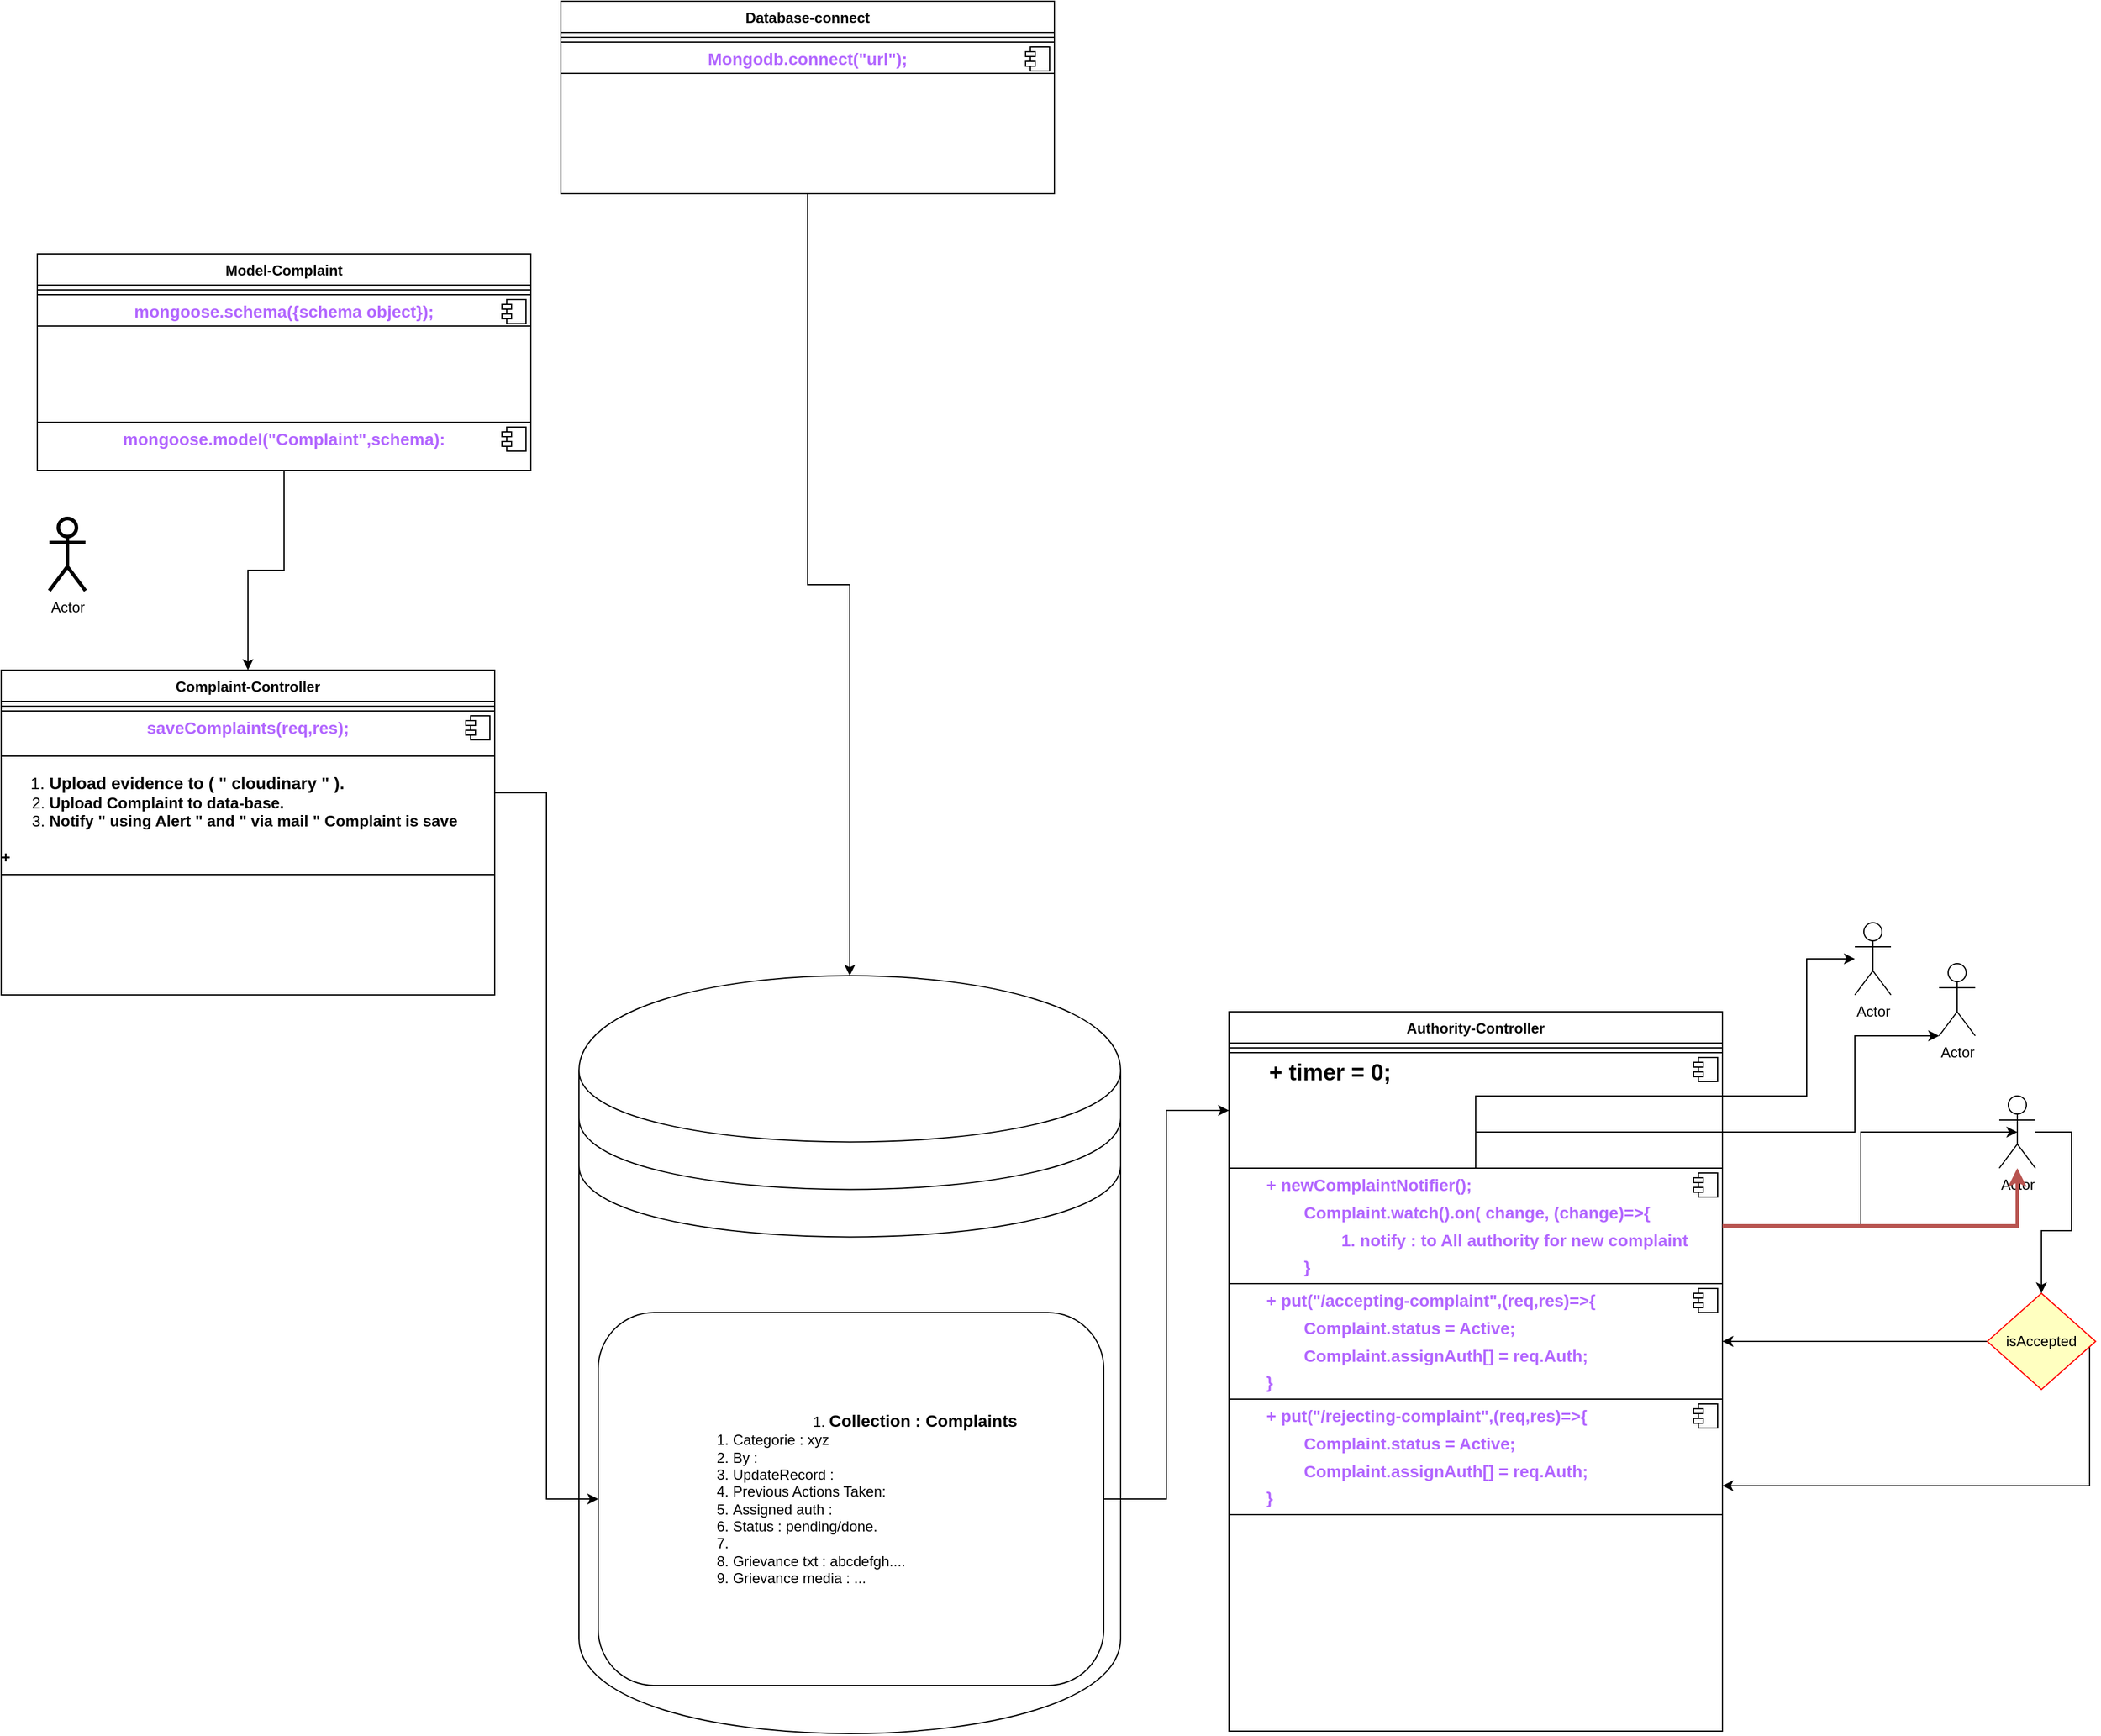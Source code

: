 <mxfile version="24.5.2" type="github">
  <diagram name="Page-1" id="e7e014a7-5840-1c2e-5031-d8a46d1fe8dd">
    <mxGraphModel dx="1000" dy="1448" grid="1" gridSize="10" guides="1" tooltips="1" connect="1" arrows="1" fold="1" page="1" pageScale="1" pageWidth="1169" pageHeight="826" background="none" math="0" shadow="0">
      <root>
        <mxCell id="0" />
        <mxCell id="1" parent="0" />
        <mxCell id="3_WuCKe3sOz0ISbzgZ4V-41" value="Actor" style="shape=umlActor;verticalLabelPosition=bottom;verticalAlign=top;html=1;outlineConnect=0;strokeWidth=3;" parent="1" vertex="1">
          <mxGeometry x="80" y="160" width="30" height="60" as="geometry" />
        </mxCell>
        <mxCell id="3_WuCKe3sOz0ISbzgZ4V-42" value="Complaint-Controller" style="swimlane;fontStyle=1;align=center;verticalAlign=top;childLayout=stackLayout;horizontal=1;startSize=26;horizontalStack=0;resizeParent=1;resizeParentMax=0;resizeLast=0;collapsible=1;marginBottom=0;whiteSpace=wrap;html=1;" parent="1" vertex="1">
          <mxGeometry x="40" y="286" width="410" height="270" as="geometry">
            <mxRectangle x="340" y="140" width="150" height="30" as="alternateBounds" />
          </mxGeometry>
        </mxCell>
        <mxCell id="3_WuCKe3sOz0ISbzgZ4V-44" value="" style="line;strokeWidth=1;fillColor=none;align=left;verticalAlign=middle;spacingTop=-1;spacingLeft=3;spacingRight=3;rotatable=0;labelPosition=right;points=[];portConstraint=eastwest;strokeColor=inherit;" parent="3_WuCKe3sOz0ISbzgZ4V-42" vertex="1">
          <mxGeometry y="26" width="410" height="8" as="geometry" />
        </mxCell>
        <mxCell id="3_WuCKe3sOz0ISbzgZ4V-53" value="&lt;p style=&quot;margin:0px;margin-top:6px;text-align:center;&quot;&gt;&lt;font style=&quot;text-align: left; font-size: 14px;&quot; color=&quot;#b266ff&quot;&gt;&lt;b&gt;saveComplaints(req,res);&lt;/b&gt;&lt;/font&gt;&lt;/p&gt;&lt;div&gt;&lt;ol style=&quot;font-size: 14px;&quot;&gt;&lt;/ol&gt;&lt;/div&gt;&lt;hr size=&quot;1&quot; style=&quot;border-style:solid;&quot;&gt;&lt;ol style=&quot;font-size: 14px;&quot;&gt;&lt;li&gt;&lt;span style=&quot;white-space: pre;&quot;&gt;&lt;b&gt;Upload evidence to ( &quot; cloudinary &quot; ).&lt;/b&gt;&lt;/span&gt;&lt;/li&gt;&lt;li style=&quot;font-size: 13px;&quot;&gt;&lt;span style=&quot;white-space: pre;&quot;&gt;&lt;b&gt;Upload Complaint to data-base.&lt;/b&gt;&lt;/span&gt;&lt;/li&gt;&lt;li style=&quot;font-size: 13px;&quot;&gt;&lt;span style=&quot;white-space: pre;&quot;&gt;&lt;b&gt;Notify &quot; using Alert &quot; and &quot; via mail &quot; Complaint is save&lt;/b&gt;&lt;/span&gt;&lt;/li&gt;&lt;/ol&gt;&lt;div&gt;&lt;span style=&quot;font-size: 13px; white-space: pre;&quot;&gt;&lt;b&gt;+ &lt;/b&gt;&lt;/span&gt;&lt;/div&gt;" style="align=left;overflow=fill;html=1;dropTarget=0;whiteSpace=wrap;" parent="3_WuCKe3sOz0ISbzgZ4V-42" vertex="1">
          <mxGeometry y="34" width="410" height="136" as="geometry" />
        </mxCell>
        <mxCell id="3_WuCKe3sOz0ISbzgZ4V-54" value="" style="shape=component;jettyWidth=8;jettyHeight=4;" parent="3_WuCKe3sOz0ISbzgZ4V-53" vertex="1">
          <mxGeometry x="1" width="20" height="20" relative="1" as="geometry">
            <mxPoint x="-24" y="4" as="offset" />
          </mxGeometry>
        </mxCell>
        <mxCell id="3_WuCKe3sOz0ISbzgZ4V-45" value="&lt;div style=&quot;&quot;&gt;&lt;div&gt;&lt;span style=&quot;font-size: 14px;&quot;&gt;&lt;br&gt;&lt;/span&gt;&lt;/div&gt;&lt;/div&gt;" style="text;strokeColor=none;fillColor=none;align=left;verticalAlign=top;spacingLeft=4;spacingRight=4;overflow=hidden;rotatable=0;points=[[0,0.5],[1,0.5]];portConstraint=eastwest;whiteSpace=wrap;html=1;" parent="3_WuCKe3sOz0ISbzgZ4V-42" vertex="1">
          <mxGeometry y="170" width="410" height="100" as="geometry" />
        </mxCell>
        <mxCell id="3_WuCKe3sOz0ISbzgZ4V-51" style="edgeStyle=orthogonalEdgeStyle;rounded=0;orthogonalLoop=1;jettySize=auto;html=1;exitX=1;exitY=0.5;exitDx=0;exitDy=0;" parent="3_WuCKe3sOz0ISbzgZ4V-42" source="3_WuCKe3sOz0ISbzgZ4V-45" target="3_WuCKe3sOz0ISbzgZ4V-45" edge="1">
          <mxGeometry relative="1" as="geometry" />
        </mxCell>
        <mxCell id="3_WuCKe3sOz0ISbzgZ4V-52" value="&lt;div style=&quot;padding-top: 10px;&quot;&gt;&lt;span style=&quot;background-color: initial;&quot;&gt;&lt;b&gt;&lt;font style=&quot;font-size: 14px;&quot;&gt;Grievance&lt;/font&gt;&lt;/b&gt;&lt;/span&gt;&lt;/div&gt;" style="shape=datastore;whiteSpace=wrap;html=1;align=center;" parent="1" vertex="1">
          <mxGeometry x="520" y="540" width="450" height="630" as="geometry" />
        </mxCell>
        <mxCell id="3_WuCKe3sOz0ISbzgZ4V-89" style="edgeStyle=orthogonalEdgeStyle;rounded=0;orthogonalLoop=1;jettySize=auto;html=1;" parent="1" source="3_WuCKe3sOz0ISbzgZ4V-55" target="3_WuCKe3sOz0ISbzgZ4V-52" edge="1">
          <mxGeometry relative="1" as="geometry" />
        </mxCell>
        <mxCell id="3_WuCKe3sOz0ISbzgZ4V-55" value="&lt;font style=&quot;font-size: 12px;&quot;&gt;Database-connect&lt;/font&gt;" style="swimlane;fontStyle=1;align=center;verticalAlign=top;childLayout=stackLayout;horizontal=1;startSize=26;horizontalStack=0;resizeParent=1;resizeParentMax=0;resizeLast=0;collapsible=1;marginBottom=0;whiteSpace=wrap;html=1;" parent="1" vertex="1">
          <mxGeometry x="505" y="-270" width="410" height="160" as="geometry">
            <mxRectangle x="340" y="140" width="150" height="30" as="alternateBounds" />
          </mxGeometry>
        </mxCell>
        <mxCell id="3_WuCKe3sOz0ISbzgZ4V-56" value="" style="line;strokeWidth=1;fillColor=none;align=left;verticalAlign=middle;spacingTop=-1;spacingLeft=3;spacingRight=3;rotatable=0;labelPosition=right;points=[];portConstraint=eastwest;strokeColor=inherit;" parent="3_WuCKe3sOz0ISbzgZ4V-55" vertex="1">
          <mxGeometry y="26" width="410" height="8" as="geometry" />
        </mxCell>
        <mxCell id="3_WuCKe3sOz0ISbzgZ4V-57" value="&lt;p style=&quot;margin:0px;margin-top:6px;text-align:center;&quot;&gt;&lt;font style=&quot;text-align: left; font-size: 14px;&quot; color=&quot;#b266ff&quot;&gt;&lt;b&gt;Mongodb.connect(&quot;url&quot;);&lt;/b&gt;&lt;/font&gt;&lt;/p&gt;" style="align=left;overflow=fill;html=1;dropTarget=0;whiteSpace=wrap;" parent="3_WuCKe3sOz0ISbzgZ4V-55" vertex="1">
          <mxGeometry y="34" width="410" height="26" as="geometry" />
        </mxCell>
        <mxCell id="3_WuCKe3sOz0ISbzgZ4V-58" value="" style="shape=component;jettyWidth=8;jettyHeight=4;" parent="3_WuCKe3sOz0ISbzgZ4V-57" vertex="1">
          <mxGeometry x="1" width="20" height="20" relative="1" as="geometry">
            <mxPoint x="-24" y="4" as="offset" />
          </mxGeometry>
        </mxCell>
        <mxCell id="3_WuCKe3sOz0ISbzgZ4V-59" value="&lt;div style=&quot;&quot;&gt;&lt;div&gt;&lt;span style=&quot;font-size: 14px;&quot;&gt;&lt;br&gt;&lt;/span&gt;&lt;/div&gt;&lt;/div&gt;" style="text;strokeColor=none;fillColor=none;align=left;verticalAlign=top;spacingLeft=4;spacingRight=4;overflow=hidden;rotatable=0;points=[[0,0.5],[1,0.5]];portConstraint=eastwest;whiteSpace=wrap;html=1;" parent="3_WuCKe3sOz0ISbzgZ4V-55" vertex="1">
          <mxGeometry y="60" width="410" height="100" as="geometry" />
        </mxCell>
        <mxCell id="3_WuCKe3sOz0ISbzgZ4V-60" style="edgeStyle=orthogonalEdgeStyle;rounded=0;orthogonalLoop=1;jettySize=auto;html=1;exitX=1;exitY=0.5;exitDx=0;exitDy=0;" parent="3_WuCKe3sOz0ISbzgZ4V-55" source="3_WuCKe3sOz0ISbzgZ4V-59" target="3_WuCKe3sOz0ISbzgZ4V-59" edge="1">
          <mxGeometry relative="1" as="geometry" />
        </mxCell>
        <mxCell id="3_WuCKe3sOz0ISbzgZ4V-87" style="edgeStyle=orthogonalEdgeStyle;rounded=0;orthogonalLoop=1;jettySize=auto;html=1;entryX=0;entryY=0.5;entryDx=0;entryDy=0;" parent="1" source="3_WuCKe3sOz0ISbzgZ4V-66" target="3_WuCKe3sOz0ISbzgZ4V-81" edge="1">
          <mxGeometry relative="1" as="geometry" />
        </mxCell>
        <mxCell id="3_WuCKe3sOz0ISbzgZ4V-66" value="&lt;ol&gt;&lt;ol&gt;&lt;ol&gt;&lt;li style=&quot;text-align: left;&quot;&gt;&lt;font size=&quot;1&quot;&gt;&lt;b style=&quot;font-size: 14px;&quot;&gt;Collection : Complaints&lt;/b&gt;&lt;/font&gt;&lt;/li&gt;&lt;/ol&gt;&lt;/ol&gt;&lt;li style=&quot;text-align: left;&quot;&gt;&lt;span style=&quot;white-space-collapse: preserve;&quot;&gt;Categorie : xyz&lt;/span&gt;&lt;/li&gt;&lt;li style=&quot;text-align: left;&quot;&gt;&lt;span style=&quot;white-space-collapse: preserve;&quot;&gt;By :&lt;/span&gt;&lt;/li&gt;&lt;li style=&quot;text-align: left;&quot;&gt;&lt;span style=&quot;white-space-collapse: preserve;&quot;&gt;UpdateRecord : &lt;/span&gt;&lt;/li&gt;&lt;li style=&quot;text-align: left;&quot;&gt;&lt;span style=&quot;white-space-collapse: preserve;&quot;&gt;Previous Actions Taken:&lt;/span&gt;&lt;/li&gt;&lt;li style=&quot;text-align: left;&quot;&gt;&lt;span style=&quot;white-space-collapse: preserve;&quot;&gt;Assigned auth : &lt;/span&gt;&lt;/li&gt;&lt;li style=&quot;text-align: left;&quot;&gt;&lt;span style=&quot;white-space-collapse: preserve;&quot;&gt;Status : pending/done.&lt;/span&gt;&lt;/li&gt;&lt;li style=&quot;text-align: left;&quot;&gt;&lt;span style=&quot;white-space-collapse: preserve;&quot;&gt;&lt;br&gt;&lt;/span&gt;&lt;/li&gt;&lt;li style=&quot;text-align: left;&quot;&gt;&lt;span style=&quot;white-space-collapse: preserve;&quot;&gt;Grievance txt : abcdefgh....&lt;/span&gt;&lt;/li&gt;&lt;li style=&quot;text-align: left;&quot;&gt;&lt;span style=&quot;white-space-collapse: preserve;&quot;&gt;Grievance media : ...&lt;/span&gt;&lt;/li&gt;&lt;/ol&gt;&lt;div&gt;&lt;span&gt;&lt;/span&gt;&lt;/div&gt;" style="rounded=1;whiteSpace=wrap;html=1;" parent="1" vertex="1">
          <mxGeometry x="536" y="820" width="420" height="310" as="geometry" />
        </mxCell>
        <mxCell id="3_WuCKe3sOz0ISbzgZ4V-68" value="&lt;font style=&quot;font-size: 12px;&quot;&gt;Model-Complaint&lt;/font&gt;" style="swimlane;fontStyle=1;align=center;verticalAlign=top;childLayout=stackLayout;horizontal=1;startSize=26;horizontalStack=0;resizeParent=1;resizeParentMax=0;resizeLast=0;collapsible=1;marginBottom=0;whiteSpace=wrap;html=1;" parent="1" vertex="1">
          <mxGeometry x="70" y="-60" width="410" height="180" as="geometry">
            <mxRectangle x="340" y="140" width="150" height="30" as="alternateBounds" />
          </mxGeometry>
        </mxCell>
        <mxCell id="3_WuCKe3sOz0ISbzgZ4V-69" value="" style="line;strokeWidth=1;fillColor=none;align=left;verticalAlign=middle;spacingTop=-1;spacingLeft=3;spacingRight=3;rotatable=0;labelPosition=right;points=[];portConstraint=eastwest;strokeColor=inherit;" parent="3_WuCKe3sOz0ISbzgZ4V-68" vertex="1">
          <mxGeometry y="26" width="410" height="8" as="geometry" />
        </mxCell>
        <mxCell id="3_WuCKe3sOz0ISbzgZ4V-70" value="&lt;p style=&quot;margin:0px;margin-top:6px;text-align:center;&quot;&gt;&lt;font style=&quot;text-align: left; font-size: 14px;&quot; color=&quot;#b266ff&quot;&gt;&lt;b&gt;mongoose.schema({schema object});&lt;/b&gt;&lt;/font&gt;&lt;/p&gt;" style="align=left;overflow=fill;html=1;dropTarget=0;whiteSpace=wrap;" parent="3_WuCKe3sOz0ISbzgZ4V-68" vertex="1">
          <mxGeometry y="34" width="410" height="26" as="geometry" />
        </mxCell>
        <mxCell id="3_WuCKe3sOz0ISbzgZ4V-71" value="" style="shape=component;jettyWidth=8;jettyHeight=4;" parent="3_WuCKe3sOz0ISbzgZ4V-70" vertex="1">
          <mxGeometry x="1" width="20" height="20" relative="1" as="geometry">
            <mxPoint x="-24" y="4" as="offset" />
          </mxGeometry>
        </mxCell>
        <mxCell id="3_WuCKe3sOz0ISbzgZ4V-72" value="&lt;div style=&quot;&quot;&gt;&lt;div&gt;&lt;span style=&quot;font-size: 14px;&quot;&gt;&lt;br&gt;&lt;/span&gt;&lt;/div&gt;&lt;/div&gt;" style="text;strokeColor=none;fillColor=none;align=left;verticalAlign=top;spacingLeft=4;spacingRight=4;overflow=hidden;rotatable=0;points=[[0,0.5],[1,0.5]];portConstraint=eastwest;whiteSpace=wrap;html=1;" parent="3_WuCKe3sOz0ISbzgZ4V-68" vertex="1">
          <mxGeometry y="60" width="410" height="80" as="geometry" />
        </mxCell>
        <mxCell id="3_WuCKe3sOz0ISbzgZ4V-73" style="edgeStyle=orthogonalEdgeStyle;rounded=0;orthogonalLoop=1;jettySize=auto;html=1;exitX=1;exitY=0.5;exitDx=0;exitDy=0;" parent="3_WuCKe3sOz0ISbzgZ4V-68" source="3_WuCKe3sOz0ISbzgZ4V-72" target="3_WuCKe3sOz0ISbzgZ4V-72" edge="1">
          <mxGeometry relative="1" as="geometry" />
        </mxCell>
        <mxCell id="3_WuCKe3sOz0ISbzgZ4V-74" value="&lt;p style=&quot;margin: 6px 0px 0px; text-align: center;&quot;&gt;&lt;font style=&quot;text-align: left; font-size: 14px;&quot; color=&quot;#b266ff&quot;&gt;&lt;b&gt;mongoose.model(&quot;Complaint&quot;,schema):&lt;/b&gt;&lt;/font&gt;&lt;/p&gt;" style="align=left;overflow=fill;html=1;dropTarget=0;whiteSpace=wrap;" parent="3_WuCKe3sOz0ISbzgZ4V-68" vertex="1">
          <mxGeometry y="140" width="410" height="40" as="geometry" />
        </mxCell>
        <mxCell id="3_WuCKe3sOz0ISbzgZ4V-75" value="" style="shape=component;jettyWidth=8;jettyHeight=4;" parent="3_WuCKe3sOz0ISbzgZ4V-74" vertex="1">
          <mxGeometry x="1" width="20" height="20" relative="1" as="geometry">
            <mxPoint x="-24" y="4" as="offset" />
          </mxGeometry>
        </mxCell>
        <mxCell id="3_WuCKe3sOz0ISbzgZ4V-77" style="edgeStyle=orthogonalEdgeStyle;rounded=0;orthogonalLoop=1;jettySize=auto;html=1;entryX=0.5;entryY=0;entryDx=0;entryDy=0;" parent="1" source="3_WuCKe3sOz0ISbzgZ4V-74" target="3_WuCKe3sOz0ISbzgZ4V-42" edge="1">
          <mxGeometry relative="1" as="geometry" />
        </mxCell>
        <mxCell id="3_WuCKe3sOz0ISbzgZ4V-79" value="&lt;font style=&quot;font-size: 12px;&quot;&gt;Authority-Controller&lt;/font&gt;" style="swimlane;fontStyle=1;align=center;verticalAlign=top;childLayout=stackLayout;horizontal=1;startSize=26;horizontalStack=0;resizeParent=1;resizeParentMax=0;resizeLast=0;collapsible=1;marginBottom=0;whiteSpace=wrap;html=1;" parent="1" vertex="1">
          <mxGeometry x="1060" y="570" width="410" height="598" as="geometry">
            <mxRectangle x="340" y="140" width="150" height="30" as="alternateBounds" />
          </mxGeometry>
        </mxCell>
        <mxCell id="3_WuCKe3sOz0ISbzgZ4V-80" value="" style="line;strokeWidth=1;fillColor=none;align=left;verticalAlign=middle;spacingTop=-1;spacingLeft=3;spacingRight=3;rotatable=0;labelPosition=right;points=[];portConstraint=eastwest;strokeColor=inherit;" parent="3_WuCKe3sOz0ISbzgZ4V-79" vertex="1">
          <mxGeometry y="26" width="410" height="8" as="geometry" />
        </mxCell>
        <mxCell id="3_WuCKe3sOz0ISbzgZ4V-81" value="&lt;p style=&quot;text-align: left; margin: 6px 0px 0px;&quot;&gt;&lt;span style=&quot;white-space: pre; font-size: 15px;&quot;&gt;&#x9;&lt;/span&gt;&lt;font size=&quot;1&quot;&gt;&lt;b style=&quot;font-size: 19px;&quot;&gt;+ timer = 0;&lt;/b&gt;&lt;/font&gt;&lt;br&gt;&lt;/p&gt;" style="align=left;overflow=fill;html=1;dropTarget=0;whiteSpace=wrap;" parent="3_WuCKe3sOz0ISbzgZ4V-79" vertex="1">
          <mxGeometry y="34" width="410" height="96" as="geometry" />
        </mxCell>
        <mxCell id="3_WuCKe3sOz0ISbzgZ4V-82" value="" style="shape=component;jettyWidth=8;jettyHeight=4;" parent="3_WuCKe3sOz0ISbzgZ4V-81" vertex="1">
          <mxGeometry x="1" width="20" height="20" relative="1" as="geometry">
            <mxPoint x="-24" y="4" as="offset" />
          </mxGeometry>
        </mxCell>
        <mxCell id="3_WuCKe3sOz0ISbzgZ4V-84" style="edgeStyle=orthogonalEdgeStyle;rounded=0;orthogonalLoop=1;jettySize=auto;html=1;exitX=1;exitY=0.5;exitDx=0;exitDy=0;" parent="3_WuCKe3sOz0ISbzgZ4V-79" source="3_WuCKe3sOz0ISbzgZ4V-83" target="3_WuCKe3sOz0ISbzgZ4V-83" edge="1">
          <mxGeometry relative="1" as="geometry" />
        </mxCell>
        <mxCell id="IhhYe4YcLu-dkBaRPtam-1" value="&lt;p style=&quot;margin: 6px 0px 0px;&quot;&gt;&lt;font color=&quot;#b266ff&quot;&gt;&lt;span style=&quot;font-size: 14px;&quot;&gt;&lt;b&gt;&lt;span style=&quot;white-space: pre;&quot;&gt;&#x9;&lt;/span&gt;+ newComplaintNotifier();&lt;/b&gt;&lt;/span&gt;&lt;/font&gt;&lt;/p&gt;&lt;p style=&quot;margin: 6px 0px 0px;&quot;&gt;&lt;b style=&quot;font-size: 14px; color: rgb(178, 102, 255); background-color: initial;&quot;&gt;&lt;span style=&quot;white-space: pre;&quot;&gt;&#x9;&lt;/span&gt;&lt;span style=&quot;white-space: pre;&quot;&gt;&#x9;&lt;/span&gt;Complaint.watch().on( change, (change)=&amp;gt;{&lt;/b&gt;&lt;/p&gt;&lt;p style=&quot;margin: 6px 0px 0px;&quot;&gt;&lt;b style=&quot;font-size: 14px; color: rgb(178, 102, 255); background-color: initial;&quot;&gt;&lt;span style=&quot;white-space: pre;&quot;&gt;&#x9;&lt;/span&gt;&lt;span style=&quot;white-space: pre;&quot;&gt;&#x9;&lt;/span&gt;&lt;span style=&quot;white-space: pre;&quot;&gt;&#x9;&lt;/span&gt;1. notify : to All authority for new complaint&lt;/b&gt;&lt;/p&gt;&lt;p style=&quot;margin: 6px 0px 0px;&quot;&gt;&lt;b style=&quot;font-size: 14px; color: rgb(178, 102, 255); background-color: initial;&quot;&gt;&lt;span style=&quot;white-space: pre;&quot;&gt;&#x9;&lt;/span&gt;&lt;span style=&quot;white-space: pre;&quot;&gt;&#x9;&lt;/span&gt;}&lt;/b&gt;&lt;/p&gt;&lt;p style=&quot;text-align: left; margin: 6px 0px 0px;&quot;&gt;&lt;/p&gt;&lt;p style=&quot;text-align: left; margin: 6px 0px 0px;&quot;&gt;&lt;/p&gt;&lt;p style=&quot;text-align: left; margin: 6px 0px 0px;&quot;&gt;&lt;/p&gt;" style="align=left;overflow=fill;html=1;dropTarget=0;whiteSpace=wrap;" parent="3_WuCKe3sOz0ISbzgZ4V-79" vertex="1">
          <mxGeometry y="130" width="410" height="96" as="geometry" />
        </mxCell>
        <mxCell id="IhhYe4YcLu-dkBaRPtam-2" value="" style="shape=component;jettyWidth=8;jettyHeight=4;" parent="IhhYe4YcLu-dkBaRPtam-1" vertex="1">
          <mxGeometry x="1" width="20" height="20" relative="1" as="geometry">
            <mxPoint x="-24" y="4" as="offset" />
          </mxGeometry>
        </mxCell>
        <mxCell id="IhhYe4YcLu-dkBaRPtam-3" value="&lt;p style=&quot;text-align: left; margin: 6px 0px 0px;&quot;&gt;&lt;font color=&quot;#b266ff&quot;&gt;&lt;span style=&quot;font-size: 14px;&quot;&gt;&lt;b&gt;&lt;span style=&quot;white-space: pre;&quot;&gt;&#x9;&lt;/span&gt;+ put(&quot;/accepting-complaint&quot;,(req,res)=&amp;gt;{&lt;/b&gt;&lt;/span&gt;&lt;/font&gt;&lt;/p&gt;&lt;p style=&quot;text-align: left; margin: 6px 0px 0px;&quot;&gt;&lt;font color=&quot;#b266ff&quot;&gt;&lt;span style=&quot;font-size: 14px;&quot;&gt;&lt;b&gt;&lt;span style=&quot;white-space: pre;&quot;&gt;&#x9;&lt;/span&gt;&lt;span style=&quot;white-space: pre;&quot;&gt;&#x9;&lt;/span&gt;Complaint.status = Active;&lt;br&gt;&lt;/b&gt;&lt;/span&gt;&lt;/font&gt;&lt;/p&gt;&lt;p style=&quot;text-align: left; margin: 6px 0px 0px;&quot;&gt;&lt;font color=&quot;#b266ff&quot;&gt;&lt;span style=&quot;font-size: 14px;&quot;&gt;&lt;b&gt;&lt;span style=&quot;white-space: pre;&quot;&gt;&#x9;&lt;/span&gt;&lt;span style=&quot;white-space: pre;&quot;&gt;&#x9;&lt;/span&gt;Complaint.assignAuth[] = req.Auth;&lt;br&gt;&lt;/b&gt;&lt;/span&gt;&lt;/font&gt;&lt;/p&gt;&lt;p style=&quot;text-align: left; margin: 6px 0px 0px;&quot;&gt;&lt;font color=&quot;#b266ff&quot;&gt;&lt;span style=&quot;font-size: 14px;&quot;&gt;&lt;b&gt;&lt;span style=&quot;white-space: pre;&quot;&gt;&#x9;&lt;/span&gt;}&lt;/b&gt;&lt;/span&gt;&lt;/font&gt;&lt;/p&gt;&lt;p style=&quot;text-align: left; margin: 6px 0px 0px;&quot;&gt;&lt;/p&gt;&lt;p style=&quot;text-align: left; margin: 6px 0px 0px;&quot;&gt;&lt;/p&gt;&lt;p style=&quot;text-align: left; margin: 6px 0px 0px;&quot;&gt;&lt;/p&gt;" style="align=left;overflow=fill;html=1;dropTarget=0;whiteSpace=wrap;" parent="3_WuCKe3sOz0ISbzgZ4V-79" vertex="1">
          <mxGeometry y="226" width="410" height="96" as="geometry" />
        </mxCell>
        <mxCell id="IhhYe4YcLu-dkBaRPtam-4" value="" style="shape=component;jettyWidth=8;jettyHeight=4;" parent="IhhYe4YcLu-dkBaRPtam-3" vertex="1">
          <mxGeometry x="1" width="20" height="20" relative="1" as="geometry">
            <mxPoint x="-24" y="4" as="offset" />
          </mxGeometry>
        </mxCell>
        <mxCell id="jVvLArhc6-mvlLZ5V3Y2-1" value="&lt;p style=&quot;text-align: left; margin: 6px 0px 0px;&quot;&gt;&lt;font color=&quot;#b266ff&quot;&gt;&lt;span style=&quot;font-size: 14px;&quot;&gt;&lt;b&gt;&lt;span style=&quot;white-space: pre;&quot;&gt;&#x9;&lt;/span&gt;+ put(&quot;/rejecting-complaint&quot;,(req,res)=&amp;gt;{&lt;/b&gt;&lt;/span&gt;&lt;/font&gt;&lt;/p&gt;&lt;p style=&quot;text-align: left; margin: 6px 0px 0px;&quot;&gt;&lt;font color=&quot;#b266ff&quot;&gt;&lt;span style=&quot;font-size: 14px;&quot;&gt;&lt;b&gt;&lt;span style=&quot;white-space: pre;&quot;&gt;&#x9;&lt;/span&gt;&lt;span style=&quot;white-space: pre;&quot;&gt;&#x9;&lt;/span&gt;Complaint.status = Active;&lt;br&gt;&lt;/b&gt;&lt;/span&gt;&lt;/font&gt;&lt;/p&gt;&lt;p style=&quot;text-align: left; margin: 6px 0px 0px;&quot;&gt;&lt;font color=&quot;#b266ff&quot;&gt;&lt;span style=&quot;font-size: 14px;&quot;&gt;&lt;b&gt;&lt;span style=&quot;white-space: pre;&quot;&gt;&#x9;&lt;/span&gt;&lt;span style=&quot;white-space: pre;&quot;&gt;&#x9;&lt;/span&gt;Complaint.assignAuth[] = req.Auth;&lt;br&gt;&lt;/b&gt;&lt;/span&gt;&lt;/font&gt;&lt;/p&gt;&lt;p style=&quot;text-align: left; margin: 6px 0px 0px;&quot;&gt;&lt;font color=&quot;#b266ff&quot;&gt;&lt;span style=&quot;font-size: 14px;&quot;&gt;&lt;b&gt;&lt;span style=&quot;white-space: pre;&quot;&gt;&#x9;&lt;/span&gt;}&lt;/b&gt;&lt;/span&gt;&lt;/font&gt;&lt;/p&gt;&lt;p style=&quot;text-align: left; margin: 6px 0px 0px;&quot;&gt;&lt;/p&gt;&lt;p style=&quot;text-align: left; margin: 6px 0px 0px;&quot;&gt;&lt;/p&gt;&lt;p style=&quot;text-align: left; margin: 6px 0px 0px;&quot;&gt;&lt;/p&gt;" style="align=left;overflow=fill;html=1;dropTarget=0;whiteSpace=wrap;" vertex="1" parent="3_WuCKe3sOz0ISbzgZ4V-79">
          <mxGeometry y="322" width="410" height="96" as="geometry" />
        </mxCell>
        <mxCell id="jVvLArhc6-mvlLZ5V3Y2-2" value="" style="shape=component;jettyWidth=8;jettyHeight=4;" vertex="1" parent="jVvLArhc6-mvlLZ5V3Y2-1">
          <mxGeometry x="1" width="20" height="20" relative="1" as="geometry">
            <mxPoint x="-24" y="4" as="offset" />
          </mxGeometry>
        </mxCell>
        <mxCell id="3_WuCKe3sOz0ISbzgZ4V-83" value="&lt;div style=&quot;&quot;&gt;&lt;div&gt;&lt;span style=&quot;font-size: 14px;&quot;&gt;&lt;br&gt;&lt;/span&gt;&lt;/div&gt;&lt;/div&gt;" style="text;strokeColor=none;fillColor=none;align=left;verticalAlign=top;spacingLeft=4;spacingRight=4;overflow=hidden;rotatable=0;points=[[0,0.5],[1,0.5]];portConstraint=eastwest;whiteSpace=wrap;html=1;" parent="3_WuCKe3sOz0ISbzgZ4V-79" vertex="1">
          <mxGeometry y="418" width="410" height="180" as="geometry" />
        </mxCell>
        <mxCell id="3_WuCKe3sOz0ISbzgZ4V-88" style="edgeStyle=orthogonalEdgeStyle;rounded=0;orthogonalLoop=1;jettySize=auto;html=1;entryX=0;entryY=0.5;entryDx=0;entryDy=0;" parent="1" source="3_WuCKe3sOz0ISbzgZ4V-53" target="3_WuCKe3sOz0ISbzgZ4V-66" edge="1">
          <mxGeometry relative="1" as="geometry" />
        </mxCell>
        <mxCell id="4Sl2rFciPE8d8SWGaffe-1" value="Actor" style="shape=umlActor;verticalLabelPosition=bottom;verticalAlign=top;html=1;outlineConnect=0;" parent="1" vertex="1">
          <mxGeometry x="1580" y="496" width="30" height="60" as="geometry" />
        </mxCell>
        <mxCell id="jVvLArhc6-mvlLZ5V3Y2-10" style="edgeStyle=orthogonalEdgeStyle;rounded=0;orthogonalLoop=1;jettySize=auto;html=1;" edge="1" parent="1" source="uDTXcJPl0m2LFcYTbMaU-2" target="IhhYe4YcLu-dkBaRPtam-3">
          <mxGeometry relative="1" as="geometry" />
        </mxCell>
        <mxCell id="jVvLArhc6-mvlLZ5V3Y2-11" style="edgeStyle=orthogonalEdgeStyle;rounded=0;orthogonalLoop=1;jettySize=auto;html=1;entryX=1;entryY=0.75;entryDx=0;entryDy=0;" edge="1" parent="1" source="uDTXcJPl0m2LFcYTbMaU-2" target="jVvLArhc6-mvlLZ5V3Y2-1">
          <mxGeometry relative="1" as="geometry">
            <Array as="points">
              <mxPoint x="1775" y="964" />
            </Array>
          </mxGeometry>
        </mxCell>
        <mxCell id="uDTXcJPl0m2LFcYTbMaU-2" value="isAccepted" style="rhombus;whiteSpace=wrap;html=1;fontColor=#000000;fillColor=#ffffc0;strokeColor=#ff0000;" parent="1" vertex="1">
          <mxGeometry x="1690" y="804" width="90" height="80" as="geometry" />
        </mxCell>
        <mxCell id="jVvLArhc6-mvlLZ5V3Y2-12" style="edgeStyle=orthogonalEdgeStyle;rounded=0;orthogonalLoop=1;jettySize=auto;html=1;entryX=0.5;entryY=0;entryDx=0;entryDy=0;" edge="1" parent="1" source="jVvLArhc6-mvlLZ5V3Y2-4" target="uDTXcJPl0m2LFcYTbMaU-2">
          <mxGeometry relative="1" as="geometry">
            <Array as="points">
              <mxPoint x="1760" y="670" />
              <mxPoint x="1760" y="752" />
              <mxPoint x="1735" y="752" />
            </Array>
          </mxGeometry>
        </mxCell>
        <mxCell id="jVvLArhc6-mvlLZ5V3Y2-4" value="Actor" style="shape=umlActor;verticalLabelPosition=bottom;verticalAlign=top;html=1;outlineConnect=0;" vertex="1" parent="1">
          <mxGeometry x="1700" y="640" width="30" height="60" as="geometry" />
        </mxCell>
        <mxCell id="jVvLArhc6-mvlLZ5V3Y2-5" value="Actor" style="shape=umlActor;verticalLabelPosition=bottom;verticalAlign=top;html=1;outlineConnect=0;" vertex="1" parent="1">
          <mxGeometry x="1650" y="530" width="30" height="60" as="geometry" />
        </mxCell>
        <mxCell id="jVvLArhc6-mvlLZ5V3Y2-6" style="edgeStyle=orthogonalEdgeStyle;rounded=0;orthogonalLoop=1;jettySize=auto;html=1;entryX=0;entryY=1;entryDx=0;entryDy=0;entryPerimeter=0;" edge="1" parent="1" source="IhhYe4YcLu-dkBaRPtam-1" target="jVvLArhc6-mvlLZ5V3Y2-5">
          <mxGeometry relative="1" as="geometry">
            <Array as="points">
              <mxPoint x="1265" y="670" />
              <mxPoint x="1580" y="670" />
              <mxPoint x="1580" y="590" />
            </Array>
          </mxGeometry>
        </mxCell>
        <mxCell id="jVvLArhc6-mvlLZ5V3Y2-7" style="edgeStyle=orthogonalEdgeStyle;rounded=0;orthogonalLoop=1;jettySize=auto;html=1;" edge="1" parent="1" source="IhhYe4YcLu-dkBaRPtam-1" target="4Sl2rFciPE8d8SWGaffe-1">
          <mxGeometry relative="1" as="geometry">
            <Array as="points">
              <mxPoint x="1265" y="640" />
              <mxPoint x="1540" y="640" />
              <mxPoint x="1540" y="526" />
            </Array>
          </mxGeometry>
        </mxCell>
        <mxCell id="jVvLArhc6-mvlLZ5V3Y2-8" style="edgeStyle=orthogonalEdgeStyle;rounded=0;orthogonalLoop=1;jettySize=auto;html=1;entryX=0.5;entryY=0.5;entryDx=0;entryDy=0;entryPerimeter=0;" edge="1" parent="1" source="IhhYe4YcLu-dkBaRPtam-1" target="jVvLArhc6-mvlLZ5V3Y2-4">
          <mxGeometry relative="1" as="geometry" />
        </mxCell>
        <mxCell id="jVvLArhc6-mvlLZ5V3Y2-9" style="edgeStyle=orthogonalEdgeStyle;rounded=0;orthogonalLoop=1;jettySize=auto;html=1;fillColor=#f8cecc;strokeColor=#b85450;strokeWidth=3;" edge="1" parent="1" source="IhhYe4YcLu-dkBaRPtam-1" target="jVvLArhc6-mvlLZ5V3Y2-4">
          <mxGeometry relative="1" as="geometry">
            <Array as="points">
              <mxPoint x="1715" y="748" />
            </Array>
          </mxGeometry>
        </mxCell>
      </root>
    </mxGraphModel>
  </diagram>
</mxfile>
